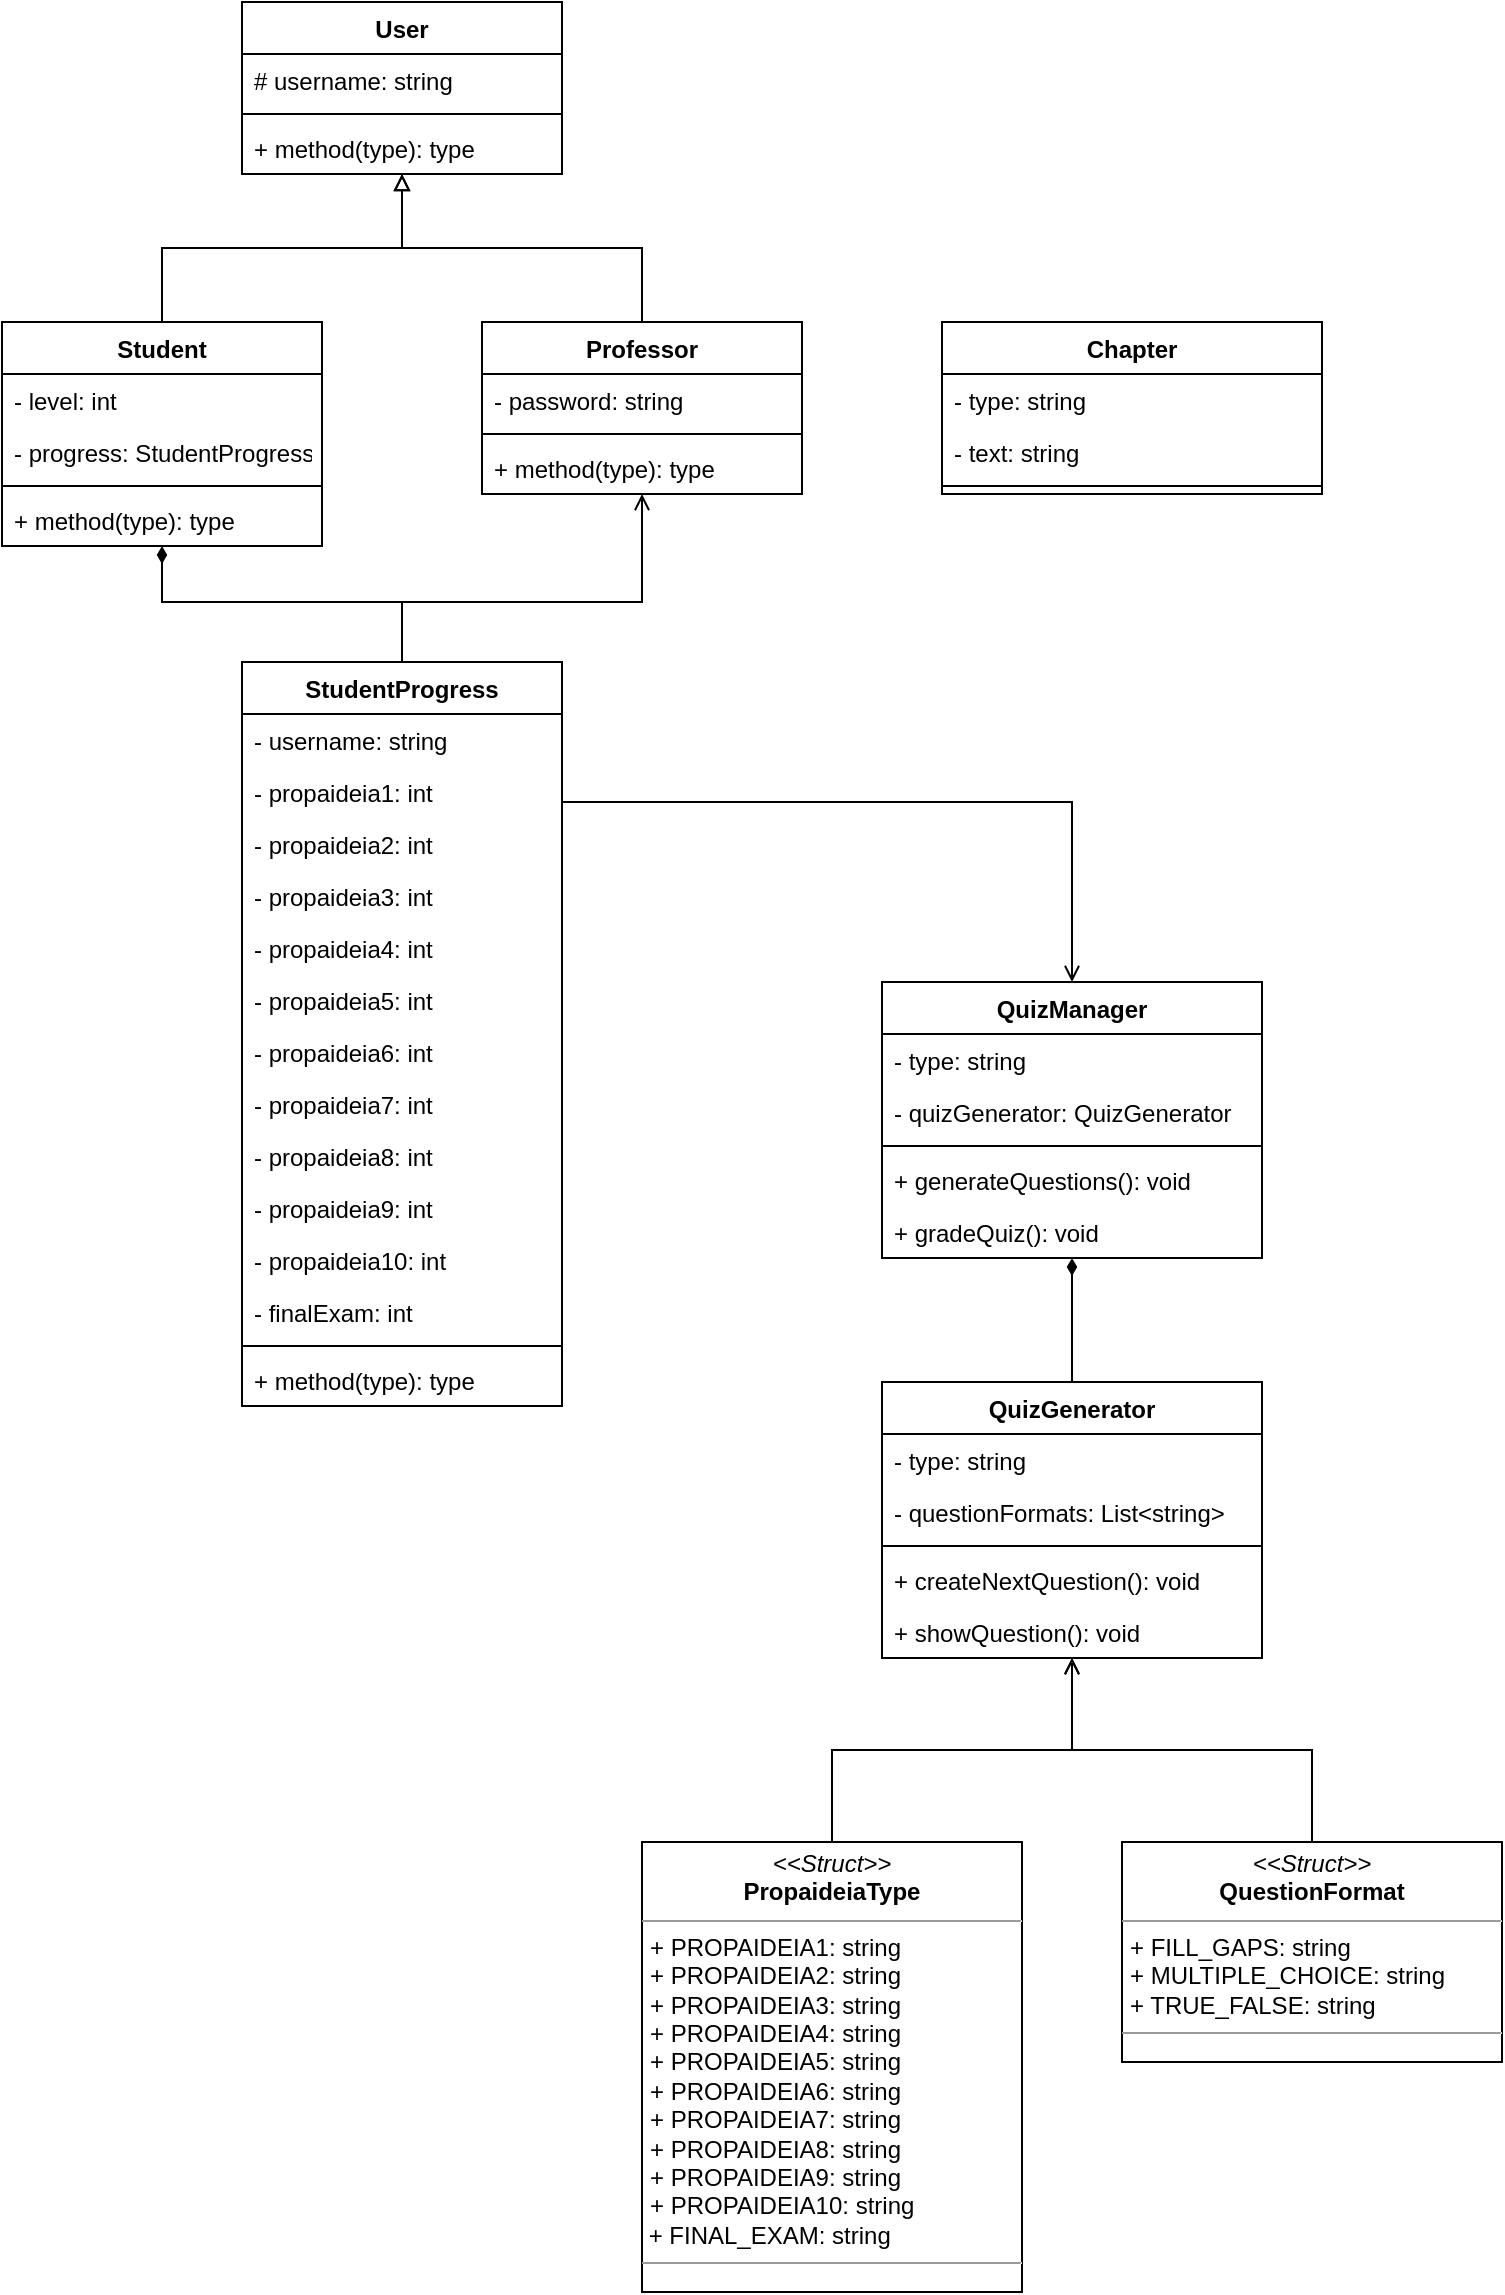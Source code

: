 <mxfile version="13.1.2" type="device"><diagram id="8R4pxFIFg6E5DNV9EoaP" name="Page-1"><mxGraphModel dx="1673" dy="896" grid="1" gridSize="10" guides="1" tooltips="1" connect="1" arrows="1" fold="1" page="1" pageScale="1" pageWidth="850" pageHeight="1100" math="0" shadow="0"><root><mxCell id="0"/><mxCell id="1" parent="0"/><mxCell id="NjzVKlOG0thsxFaobi8z-18" style="edgeStyle=orthogonalEdgeStyle;rounded=0;orthogonalLoop=1;jettySize=auto;html=1;exitX=0.5;exitY=0;exitDx=0;exitDy=0;endArrow=block;endFill=0;" edge="1" parent="1" source="NjzVKlOG0thsxFaobi8z-5" target="NjzVKlOG0thsxFaobi8z-1"><mxGeometry relative="1" as="geometry"/></mxCell><mxCell id="NjzVKlOG0thsxFaobi8z-19" style="edgeStyle=orthogonalEdgeStyle;rounded=0;orthogonalLoop=1;jettySize=auto;html=1;exitX=0.5;exitY=0;exitDx=0;exitDy=0;endArrow=block;endFill=0;" edge="1" parent="1" source="NjzVKlOG0thsxFaobi8z-9" target="NjzVKlOG0thsxFaobi8z-1"><mxGeometry relative="1" as="geometry"/></mxCell><mxCell id="NjzVKlOG0thsxFaobi8z-36" style="edgeStyle=orthogonalEdgeStyle;rounded=0;orthogonalLoop=1;jettySize=auto;html=1;exitX=0.5;exitY=0;exitDx=0;exitDy=0;endArrow=diamondThin;endFill=1;" edge="1" parent="1" source="NjzVKlOG0thsxFaobi8z-20" target="NjzVKlOG0thsxFaobi8z-5"><mxGeometry relative="1" as="geometry"><Array as="points"><mxPoint x="290" y="460"/><mxPoint x="170" y="460"/></Array></mxGeometry></mxCell><mxCell id="NjzVKlOG0thsxFaobi8z-37" style="edgeStyle=orthogonalEdgeStyle;rounded=0;orthogonalLoop=1;jettySize=auto;html=1;exitX=0.5;exitY=0;exitDx=0;exitDy=0;endArrow=open;endFill=0;" edge="1" parent="1" source="NjzVKlOG0thsxFaobi8z-20" target="NjzVKlOG0thsxFaobi8z-9"><mxGeometry relative="1" as="geometry"><Array as="points"><mxPoint x="290" y="460"/><mxPoint x="410" y="460"/></Array></mxGeometry></mxCell><mxCell id="NjzVKlOG0thsxFaobi8z-1" value="User" style="swimlane;fontStyle=1;align=center;verticalAlign=top;childLayout=stackLayout;horizontal=1;startSize=26;horizontalStack=0;resizeParent=1;resizeParentMax=0;resizeLast=0;collapsible=1;marginBottom=0;" vertex="1" parent="1"><mxGeometry x="210" y="160" width="160" height="86" as="geometry"/></mxCell><mxCell id="NjzVKlOG0thsxFaobi8z-2" value="# username: string" style="text;strokeColor=none;fillColor=none;align=left;verticalAlign=top;spacingLeft=4;spacingRight=4;overflow=hidden;rotatable=0;points=[[0,0.5],[1,0.5]];portConstraint=eastwest;" vertex="1" parent="NjzVKlOG0thsxFaobi8z-1"><mxGeometry y="26" width="160" height="26" as="geometry"/></mxCell><mxCell id="NjzVKlOG0thsxFaobi8z-3" value="" style="line;strokeWidth=1;fillColor=none;align=left;verticalAlign=middle;spacingTop=-1;spacingLeft=3;spacingRight=3;rotatable=0;labelPosition=right;points=[];portConstraint=eastwest;" vertex="1" parent="NjzVKlOG0thsxFaobi8z-1"><mxGeometry y="52" width="160" height="8" as="geometry"/></mxCell><mxCell id="NjzVKlOG0thsxFaobi8z-4" value="+ method(type): type" style="text;strokeColor=none;fillColor=none;align=left;verticalAlign=top;spacingLeft=4;spacingRight=4;overflow=hidden;rotatable=0;points=[[0,0.5],[1,0.5]];portConstraint=eastwest;" vertex="1" parent="NjzVKlOG0thsxFaobi8z-1"><mxGeometry y="60" width="160" height="26" as="geometry"/></mxCell><mxCell id="NjzVKlOG0thsxFaobi8z-5" value="Student" style="swimlane;fontStyle=1;align=center;verticalAlign=top;childLayout=stackLayout;horizontal=1;startSize=26;horizontalStack=0;resizeParent=1;resizeParentMax=0;resizeLast=0;collapsible=1;marginBottom=0;" vertex="1" parent="1"><mxGeometry x="90" y="320" width="160" height="112" as="geometry"/></mxCell><mxCell id="NjzVKlOG0thsxFaobi8z-6" value="- level: int" style="text;strokeColor=none;fillColor=none;align=left;verticalAlign=top;spacingLeft=4;spacingRight=4;overflow=hidden;rotatable=0;points=[[0,0.5],[1,0.5]];portConstraint=eastwest;" vertex="1" parent="NjzVKlOG0thsxFaobi8z-5"><mxGeometry y="26" width="160" height="26" as="geometry"/></mxCell><mxCell id="NjzVKlOG0thsxFaobi8z-34" value="- progress: StudentProgress" style="text;strokeColor=none;fillColor=none;align=left;verticalAlign=top;spacingLeft=4;spacingRight=4;overflow=hidden;rotatable=0;points=[[0,0.5],[1,0.5]];portConstraint=eastwest;" vertex="1" parent="NjzVKlOG0thsxFaobi8z-5"><mxGeometry y="52" width="160" height="26" as="geometry"/></mxCell><mxCell id="NjzVKlOG0thsxFaobi8z-7" value="" style="line;strokeWidth=1;fillColor=none;align=left;verticalAlign=middle;spacingTop=-1;spacingLeft=3;spacingRight=3;rotatable=0;labelPosition=right;points=[];portConstraint=eastwest;" vertex="1" parent="NjzVKlOG0thsxFaobi8z-5"><mxGeometry y="78" width="160" height="8" as="geometry"/></mxCell><mxCell id="NjzVKlOG0thsxFaobi8z-8" value="+ method(type): type" style="text;strokeColor=none;fillColor=none;align=left;verticalAlign=top;spacingLeft=4;spacingRight=4;overflow=hidden;rotatable=0;points=[[0,0.5],[1,0.5]];portConstraint=eastwest;" vertex="1" parent="NjzVKlOG0thsxFaobi8z-5"><mxGeometry y="86" width="160" height="26" as="geometry"/></mxCell><mxCell id="NjzVKlOG0thsxFaobi8z-9" value="Professor" style="swimlane;fontStyle=1;align=center;verticalAlign=top;childLayout=stackLayout;horizontal=1;startSize=26;horizontalStack=0;resizeParent=1;resizeParentMax=0;resizeLast=0;collapsible=1;marginBottom=0;" vertex="1" parent="1"><mxGeometry x="330" y="320" width="160" height="86" as="geometry"/></mxCell><mxCell id="NjzVKlOG0thsxFaobi8z-10" value="- password: string" style="text;strokeColor=none;fillColor=none;align=left;verticalAlign=top;spacingLeft=4;spacingRight=4;overflow=hidden;rotatable=0;points=[[0,0.5],[1,0.5]];portConstraint=eastwest;" vertex="1" parent="NjzVKlOG0thsxFaobi8z-9"><mxGeometry y="26" width="160" height="26" as="geometry"/></mxCell><mxCell id="NjzVKlOG0thsxFaobi8z-11" value="" style="line;strokeWidth=1;fillColor=none;align=left;verticalAlign=middle;spacingTop=-1;spacingLeft=3;spacingRight=3;rotatable=0;labelPosition=right;points=[];portConstraint=eastwest;" vertex="1" parent="NjzVKlOG0thsxFaobi8z-9"><mxGeometry y="52" width="160" height="8" as="geometry"/></mxCell><mxCell id="NjzVKlOG0thsxFaobi8z-12" value="+ method(type): type" style="text;strokeColor=none;fillColor=none;align=left;verticalAlign=top;spacingLeft=4;spacingRight=4;overflow=hidden;rotatable=0;points=[[0,0.5],[1,0.5]];portConstraint=eastwest;" vertex="1" parent="NjzVKlOG0thsxFaobi8z-9"><mxGeometry y="60" width="160" height="26" as="geometry"/></mxCell><mxCell id="NjzVKlOG0thsxFaobi8z-20" value="StudentProgress" style="swimlane;fontStyle=1;align=center;verticalAlign=top;childLayout=stackLayout;horizontal=1;startSize=26;horizontalStack=0;resizeParent=1;resizeParentMax=0;resizeLast=0;collapsible=1;marginBottom=0;" vertex="1" parent="1"><mxGeometry x="210" y="490" width="160" height="372" as="geometry"/></mxCell><mxCell id="NjzVKlOG0thsxFaobi8z-21" value="- username: string" style="text;strokeColor=none;fillColor=none;align=left;verticalAlign=top;spacingLeft=4;spacingRight=4;overflow=hidden;rotatable=0;points=[[0,0.5],[1,0.5]];portConstraint=eastwest;" vertex="1" parent="NjzVKlOG0thsxFaobi8z-20"><mxGeometry y="26" width="160" height="26" as="geometry"/></mxCell><mxCell id="NjzVKlOG0thsxFaobi8z-24" value="- propaideia1: int" style="text;strokeColor=none;fillColor=none;align=left;verticalAlign=top;spacingLeft=4;spacingRight=4;overflow=hidden;rotatable=0;points=[[0,0.5],[1,0.5]];portConstraint=eastwest;" vertex="1" parent="NjzVKlOG0thsxFaobi8z-20"><mxGeometry y="52" width="160" height="26" as="geometry"/></mxCell><mxCell id="NjzVKlOG0thsxFaobi8z-25" value="- propaideia2: int" style="text;strokeColor=none;fillColor=none;align=left;verticalAlign=top;spacingLeft=4;spacingRight=4;overflow=hidden;rotatable=0;points=[[0,0.5],[1,0.5]];portConstraint=eastwest;" vertex="1" parent="NjzVKlOG0thsxFaobi8z-20"><mxGeometry y="78" width="160" height="26" as="geometry"/></mxCell><mxCell id="NjzVKlOG0thsxFaobi8z-26" value="- propaideia3: int" style="text;strokeColor=none;fillColor=none;align=left;verticalAlign=top;spacingLeft=4;spacingRight=4;overflow=hidden;rotatable=0;points=[[0,0.5],[1,0.5]];portConstraint=eastwest;" vertex="1" parent="NjzVKlOG0thsxFaobi8z-20"><mxGeometry y="104" width="160" height="26" as="geometry"/></mxCell><mxCell id="NjzVKlOG0thsxFaobi8z-27" value="- propaideia4: int" style="text;strokeColor=none;fillColor=none;align=left;verticalAlign=top;spacingLeft=4;spacingRight=4;overflow=hidden;rotatable=0;points=[[0,0.5],[1,0.5]];portConstraint=eastwest;" vertex="1" parent="NjzVKlOG0thsxFaobi8z-20"><mxGeometry y="130" width="160" height="26" as="geometry"/></mxCell><mxCell id="NjzVKlOG0thsxFaobi8z-28" value="- propaideia5: int" style="text;strokeColor=none;fillColor=none;align=left;verticalAlign=top;spacingLeft=4;spacingRight=4;overflow=hidden;rotatable=0;points=[[0,0.5],[1,0.5]];portConstraint=eastwest;" vertex="1" parent="NjzVKlOG0thsxFaobi8z-20"><mxGeometry y="156" width="160" height="26" as="geometry"/></mxCell><mxCell id="NjzVKlOG0thsxFaobi8z-29" value="- propaideia6: int" style="text;strokeColor=none;fillColor=none;align=left;verticalAlign=top;spacingLeft=4;spacingRight=4;overflow=hidden;rotatable=0;points=[[0,0.5],[1,0.5]];portConstraint=eastwest;" vertex="1" parent="NjzVKlOG0thsxFaobi8z-20"><mxGeometry y="182" width="160" height="26" as="geometry"/></mxCell><mxCell id="NjzVKlOG0thsxFaobi8z-30" value="- propaideia7: int" style="text;strokeColor=none;fillColor=none;align=left;verticalAlign=top;spacingLeft=4;spacingRight=4;overflow=hidden;rotatable=0;points=[[0,0.5],[1,0.5]];portConstraint=eastwest;" vertex="1" parent="NjzVKlOG0thsxFaobi8z-20"><mxGeometry y="208" width="160" height="26" as="geometry"/></mxCell><mxCell id="NjzVKlOG0thsxFaobi8z-31" value="- propaideia8: int" style="text;strokeColor=none;fillColor=none;align=left;verticalAlign=top;spacingLeft=4;spacingRight=4;overflow=hidden;rotatable=0;points=[[0,0.5],[1,0.5]];portConstraint=eastwest;" vertex="1" parent="NjzVKlOG0thsxFaobi8z-20"><mxGeometry y="234" width="160" height="26" as="geometry"/></mxCell><mxCell id="NjzVKlOG0thsxFaobi8z-32" value="- propaideia9: int" style="text;strokeColor=none;fillColor=none;align=left;verticalAlign=top;spacingLeft=4;spacingRight=4;overflow=hidden;rotatable=0;points=[[0,0.5],[1,0.5]];portConstraint=eastwest;" vertex="1" parent="NjzVKlOG0thsxFaobi8z-20"><mxGeometry y="260" width="160" height="26" as="geometry"/></mxCell><mxCell id="NjzVKlOG0thsxFaobi8z-33" value="- propaideia10: int" style="text;strokeColor=none;fillColor=none;align=left;verticalAlign=top;spacingLeft=4;spacingRight=4;overflow=hidden;rotatable=0;points=[[0,0.5],[1,0.5]];portConstraint=eastwest;" vertex="1" parent="NjzVKlOG0thsxFaobi8z-20"><mxGeometry y="286" width="160" height="26" as="geometry"/></mxCell><mxCell id="NjzVKlOG0thsxFaobi8z-35" value="- finalExam: int" style="text;strokeColor=none;fillColor=none;align=left;verticalAlign=top;spacingLeft=4;spacingRight=4;overflow=hidden;rotatable=0;points=[[0,0.5],[1,0.5]];portConstraint=eastwest;" vertex="1" parent="NjzVKlOG0thsxFaobi8z-20"><mxGeometry y="312" width="160" height="26" as="geometry"/></mxCell><mxCell id="NjzVKlOG0thsxFaobi8z-22" value="" style="line;strokeWidth=1;fillColor=none;align=left;verticalAlign=middle;spacingTop=-1;spacingLeft=3;spacingRight=3;rotatable=0;labelPosition=right;points=[];portConstraint=eastwest;" vertex="1" parent="NjzVKlOG0thsxFaobi8z-20"><mxGeometry y="338" width="160" height="8" as="geometry"/></mxCell><mxCell id="NjzVKlOG0thsxFaobi8z-23" value="+ method(type): type" style="text;strokeColor=none;fillColor=none;align=left;verticalAlign=top;spacingLeft=4;spacingRight=4;overflow=hidden;rotatable=0;points=[[0,0.5],[1,0.5]];portConstraint=eastwest;" vertex="1" parent="NjzVKlOG0thsxFaobi8z-20"><mxGeometry y="346" width="160" height="26" as="geometry"/></mxCell><mxCell id="NjzVKlOG0thsxFaobi8z-49" style="edgeStyle=orthogonalEdgeStyle;rounded=0;orthogonalLoop=1;jettySize=auto;html=1;exitX=0.5;exitY=0;exitDx=0;exitDy=0;endArrow=open;endFill=0;" edge="1" parent="1" source="NjzVKlOG0thsxFaobi8z-46" target="NjzVKlOG0thsxFaobi8z-38"><mxGeometry relative="1" as="geometry"/></mxCell><mxCell id="NjzVKlOG0thsxFaobi8z-46" value="&lt;p style=&quot;margin: 0px ; margin-top: 4px ; text-align: center&quot;&gt;&lt;i&gt;&amp;lt;&amp;lt;Struct&amp;gt;&amp;gt;&lt;/i&gt;&lt;br&gt;&lt;span style=&quot;font-weight: 700&quot;&gt;PropaideiaType&lt;/span&gt;&lt;br&gt;&lt;/p&gt;&lt;hr size=&quot;1&quot;&gt;&lt;p style=&quot;margin: 0px ; margin-left: 4px&quot;&gt;+ PROPAIDEIA1: string&lt;/p&gt;&lt;p style=&quot;margin: 0px ; margin-left: 4px&quot;&gt;+ PROPAIDEIA2: string&lt;/p&gt;&lt;div&gt;&lt;p style=&quot;margin: 0px 0px 0px 4px&quot;&gt;+ PROPAIDEIA3: string&lt;/p&gt;&lt;/div&gt;&lt;div&gt;&lt;p style=&quot;margin: 0px 0px 0px 4px&quot;&gt;+ PROPAIDEIA4: string&lt;/p&gt;&lt;/div&gt;&lt;div&gt;&lt;p style=&quot;margin: 0px 0px 0px 4px&quot;&gt;+ PROPAIDEIA5: string&lt;/p&gt;&lt;/div&gt;&lt;div&gt;&lt;p style=&quot;margin: 0px 0px 0px 4px&quot;&gt;+ PROPAIDEIA6: string&lt;/p&gt;&lt;/div&gt;&lt;div&gt;&lt;p style=&quot;margin: 0px 0px 0px 4px&quot;&gt;+ PROPAIDEIA7: string&lt;/p&gt;&lt;/div&gt;&lt;div&gt;&lt;p style=&quot;margin: 0px 0px 0px 4px&quot;&gt;+ PROPAIDEIA8: string&lt;/p&gt;&lt;/div&gt;&lt;div&gt;&lt;p style=&quot;margin: 0px 0px 0px 4px&quot;&gt;+ PROPAIDEIA9: string&lt;/p&gt;&lt;/div&gt;&lt;div&gt;&lt;p style=&quot;margin: 0px 0px 0px 4px&quot;&gt;+ PROPAIDEIA10: string&lt;/p&gt;&lt;/div&gt;&lt;div&gt;&amp;nbsp;+ FINAL_EXAM: string&lt;/div&gt;&lt;hr size=&quot;1&quot;&gt;&lt;p style=&quot;margin: 0px ; margin-left: 4px&quot;&gt;&lt;br&gt;&lt;/p&gt;" style="verticalAlign=top;align=left;overflow=fill;fontSize=12;fontFamily=Helvetica;html=1;" vertex="1" parent="1"><mxGeometry x="410" y="1080" width="190" height="225" as="geometry"/></mxCell><mxCell id="NjzVKlOG0thsxFaobi8z-50" style="edgeStyle=orthogonalEdgeStyle;rounded=0;orthogonalLoop=1;jettySize=auto;html=1;exitX=0.5;exitY=0;exitDx=0;exitDy=0;endArrow=open;endFill=0;" edge="1" parent="1" source="NjzVKlOG0thsxFaobi8z-48" target="NjzVKlOG0thsxFaobi8z-38"><mxGeometry relative="1" as="geometry"/></mxCell><mxCell id="NjzVKlOG0thsxFaobi8z-48" value="&lt;p style=&quot;margin: 0px ; margin-top: 4px ; text-align: center&quot;&gt;&lt;i&gt;&amp;lt;&amp;lt;Struct&amp;gt;&amp;gt;&lt;/i&gt;&lt;br&gt;&lt;span style=&quot;font-weight: 700&quot;&gt;QuestionFormat&lt;/span&gt;&lt;br&gt;&lt;/p&gt;&lt;hr size=&quot;1&quot;&gt;&lt;p style=&quot;margin: 0px ; margin-left: 4px&quot;&gt;+ FILL_GAPS: string&lt;/p&gt;&lt;p style=&quot;margin: 0px ; margin-left: 4px&quot;&gt;+ MULTIPLE_CHOICE: string&lt;br&gt;&lt;/p&gt;&lt;p style=&quot;margin: 0px ; margin-left: 4px&quot;&gt;+ TRUE_FALSE: string&lt;br&gt;&lt;/p&gt;&lt;hr size=&quot;1&quot;&gt;&lt;p style=&quot;margin: 0px ; margin-left: 4px&quot;&gt;&lt;br&gt;&lt;/p&gt;" style="verticalAlign=top;align=left;overflow=fill;fontSize=12;fontFamily=Helvetica;html=1;" vertex="1" parent="1"><mxGeometry x="650" y="1080" width="190" height="110" as="geometry"/></mxCell><mxCell id="NjzVKlOG0thsxFaobi8z-58" style="edgeStyle=orthogonalEdgeStyle;rounded=0;orthogonalLoop=1;jettySize=auto;html=1;exitX=0.5;exitY=0;exitDx=0;exitDy=0;endArrow=diamondThin;endFill=1;" edge="1" parent="1" source="NjzVKlOG0thsxFaobi8z-38" target="NjzVKlOG0thsxFaobi8z-52"><mxGeometry relative="1" as="geometry"/></mxCell><mxCell id="NjzVKlOG0thsxFaobi8z-38" value="QuizGenerator" style="swimlane;fontStyle=1;align=center;verticalAlign=top;childLayout=stackLayout;horizontal=1;startSize=26;horizontalStack=0;resizeParent=1;resizeParentMax=0;resizeLast=0;collapsible=1;marginBottom=0;" vertex="1" parent="1"><mxGeometry x="530" y="850" width="190" height="138" as="geometry"/></mxCell><mxCell id="NjzVKlOG0thsxFaobi8z-39" value="- type: string" style="text;strokeColor=none;fillColor=none;align=left;verticalAlign=top;spacingLeft=4;spacingRight=4;overflow=hidden;rotatable=0;points=[[0,0.5],[1,0.5]];portConstraint=eastwest;" vertex="1" parent="NjzVKlOG0thsxFaobi8z-38"><mxGeometry y="26" width="190" height="26" as="geometry"/></mxCell><mxCell id="NjzVKlOG0thsxFaobi8z-47" value="- questionFormats: List&lt;string&gt;" style="text;strokeColor=none;fillColor=none;align=left;verticalAlign=top;spacingLeft=4;spacingRight=4;overflow=hidden;rotatable=0;points=[[0,0.5],[1,0.5]];portConstraint=eastwest;" vertex="1" parent="NjzVKlOG0thsxFaobi8z-38"><mxGeometry y="52" width="190" height="26" as="geometry"/></mxCell><mxCell id="NjzVKlOG0thsxFaobi8z-40" value="" style="line;strokeWidth=1;fillColor=none;align=left;verticalAlign=middle;spacingTop=-1;spacingLeft=3;spacingRight=3;rotatable=0;labelPosition=right;points=[];portConstraint=eastwest;" vertex="1" parent="NjzVKlOG0thsxFaobi8z-38"><mxGeometry y="78" width="190" height="8" as="geometry"/></mxCell><mxCell id="NjzVKlOG0thsxFaobi8z-41" value="+ createNextQuestion(): void" style="text;strokeColor=none;fillColor=none;align=left;verticalAlign=top;spacingLeft=4;spacingRight=4;overflow=hidden;rotatable=0;points=[[0,0.5],[1,0.5]];portConstraint=eastwest;" vertex="1" parent="NjzVKlOG0thsxFaobi8z-38"><mxGeometry y="86" width="190" height="26" as="geometry"/></mxCell><mxCell id="NjzVKlOG0thsxFaobi8z-51" value="+ showQuestion(): void" style="text;strokeColor=none;fillColor=none;align=left;verticalAlign=top;spacingLeft=4;spacingRight=4;overflow=hidden;rotatable=0;points=[[0,0.5],[1,0.5]];portConstraint=eastwest;" vertex="1" parent="NjzVKlOG0thsxFaobi8z-38"><mxGeometry y="112" width="190" height="26" as="geometry"/></mxCell><mxCell id="NjzVKlOG0thsxFaobi8z-59" style="edgeStyle=orthogonalEdgeStyle;rounded=0;orthogonalLoop=1;jettySize=auto;html=1;exitX=0.5;exitY=0;exitDx=0;exitDy=0;endArrow=none;endFill=0;startArrow=open;startFill=0;" edge="1" parent="1" source="NjzVKlOG0thsxFaobi8z-52" target="NjzVKlOG0thsxFaobi8z-20"><mxGeometry relative="1" as="geometry"><Array as="points"><mxPoint x="625" y="560"/></Array></mxGeometry></mxCell><mxCell id="NjzVKlOG0thsxFaobi8z-52" value="QuizManager" style="swimlane;fontStyle=1;align=center;verticalAlign=top;childLayout=stackLayout;horizontal=1;startSize=26;horizontalStack=0;resizeParent=1;resizeParentMax=0;resizeLast=0;collapsible=1;marginBottom=0;" vertex="1" parent="1"><mxGeometry x="530" y="650" width="190" height="138" as="geometry"/></mxCell><mxCell id="NjzVKlOG0thsxFaobi8z-53" value="- type: string" style="text;strokeColor=none;fillColor=none;align=left;verticalAlign=top;spacingLeft=4;spacingRight=4;overflow=hidden;rotatable=0;points=[[0,0.5],[1,0.5]];portConstraint=eastwest;" vertex="1" parent="NjzVKlOG0thsxFaobi8z-52"><mxGeometry y="26" width="190" height="26" as="geometry"/></mxCell><mxCell id="NjzVKlOG0thsxFaobi8z-54" value="- quizGenerator: QuizGenerator" style="text;strokeColor=none;fillColor=none;align=left;verticalAlign=top;spacingLeft=4;spacingRight=4;overflow=hidden;rotatable=0;points=[[0,0.5],[1,0.5]];portConstraint=eastwest;" vertex="1" parent="NjzVKlOG0thsxFaobi8z-52"><mxGeometry y="52" width="190" height="26" as="geometry"/></mxCell><mxCell id="NjzVKlOG0thsxFaobi8z-55" value="" style="line;strokeWidth=1;fillColor=none;align=left;verticalAlign=middle;spacingTop=-1;spacingLeft=3;spacingRight=3;rotatable=0;labelPosition=right;points=[];portConstraint=eastwest;" vertex="1" parent="NjzVKlOG0thsxFaobi8z-52"><mxGeometry y="78" width="190" height="8" as="geometry"/></mxCell><mxCell id="NjzVKlOG0thsxFaobi8z-56" value="+ generateQuestions(): void" style="text;strokeColor=none;fillColor=none;align=left;verticalAlign=top;spacingLeft=4;spacingRight=4;overflow=hidden;rotatable=0;points=[[0,0.5],[1,0.5]];portConstraint=eastwest;" vertex="1" parent="NjzVKlOG0thsxFaobi8z-52"><mxGeometry y="86" width="190" height="26" as="geometry"/></mxCell><mxCell id="NjzVKlOG0thsxFaobi8z-57" value="+ gradeQuiz(): void" style="text;strokeColor=none;fillColor=none;align=left;verticalAlign=top;spacingLeft=4;spacingRight=4;overflow=hidden;rotatable=0;points=[[0,0.5],[1,0.5]];portConstraint=eastwest;" vertex="1" parent="NjzVKlOG0thsxFaobi8z-52"><mxGeometry y="112" width="190" height="26" as="geometry"/></mxCell><mxCell id="NjzVKlOG0thsxFaobi8z-60" value="Chapter" style="swimlane;fontStyle=1;align=center;verticalAlign=top;childLayout=stackLayout;horizontal=1;startSize=26;horizontalStack=0;resizeParent=1;resizeParentMax=0;resizeLast=0;collapsible=1;marginBottom=0;" vertex="1" parent="1"><mxGeometry x="560" y="320" width="190" height="86" as="geometry"/></mxCell><mxCell id="NjzVKlOG0thsxFaobi8z-61" value="- type: string" style="text;strokeColor=none;fillColor=none;align=left;verticalAlign=top;spacingLeft=4;spacingRight=4;overflow=hidden;rotatable=0;points=[[0,0.5],[1,0.5]];portConstraint=eastwest;" vertex="1" parent="NjzVKlOG0thsxFaobi8z-60"><mxGeometry y="26" width="190" height="26" as="geometry"/></mxCell><mxCell id="NjzVKlOG0thsxFaobi8z-62" value="- text: string" style="text;strokeColor=none;fillColor=none;align=left;verticalAlign=top;spacingLeft=4;spacingRight=4;overflow=hidden;rotatable=0;points=[[0,0.5],[1,0.5]];portConstraint=eastwest;" vertex="1" parent="NjzVKlOG0thsxFaobi8z-60"><mxGeometry y="52" width="190" height="26" as="geometry"/></mxCell><mxCell id="NjzVKlOG0thsxFaobi8z-63" value="" style="line;strokeWidth=1;fillColor=none;align=left;verticalAlign=middle;spacingTop=-1;spacingLeft=3;spacingRight=3;rotatable=0;labelPosition=right;points=[];portConstraint=eastwest;" vertex="1" parent="NjzVKlOG0thsxFaobi8z-60"><mxGeometry y="78" width="190" height="8" as="geometry"/></mxCell></root></mxGraphModel></diagram></mxfile>